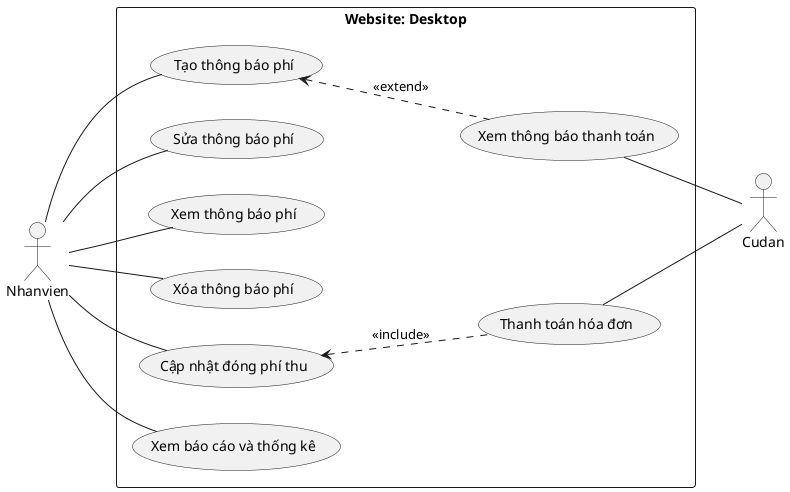 @startuml
left to right direction

actor Nhanvien as C
actor Cudan as S
rectangle "Website: Desktop" {
  usecase (Tạo thông báo phí) as UC1
  usecase (Sửa thông báo phí) as UC2
  usecase (Xem thông báo phí) as UC3
    usecase (Xóa thông báo phí) as UC4
  usecase (Cập nhật đóng phí thu) as UC5
    usecase (Xem báo cáo và thống kê) as UC6

  usecase "Xem thông báo thanh toán" as UC8
  usecase "Thanh toán hóa đơn" as UC9
}

C -- UC1
C -- UC2
C -- UC3
C -- UC4
C -- UC5
C -- UC6
UC8 -- S
UC9 -- S
UC1 <.. UC8 :<<extend>>
UC5  <.. UC9 :<<include>>


@enduml
